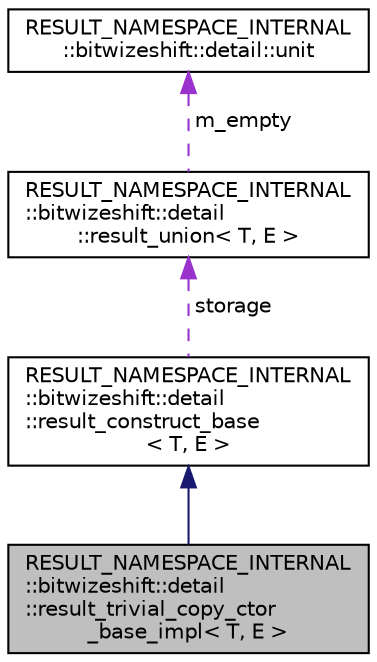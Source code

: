 digraph "RESULT_NAMESPACE_INTERNAL::bitwizeshift::detail::result_trivial_copy_ctor_base_impl&lt; T, E &gt;"
{
 // LATEX_PDF_SIZE
  edge [fontname="Helvetica",fontsize="10",labelfontname="Helvetica",labelfontsize="10"];
  node [fontname="Helvetica",fontsize="10",shape=record];
  Node1 [label="RESULT_NAMESPACE_INTERNAL\l::bitwizeshift::detail\l::result_trivial_copy_ctor\l_base_impl\< T, E \>",height=0.2,width=0.4,color="black", fillcolor="grey75", style="filled", fontcolor="black",tooltip=" "];
  Node2 -> Node1 [dir="back",color="midnightblue",fontsize="10",style="solid",fontname="Helvetica"];
  Node2 [label="RESULT_NAMESPACE_INTERNAL\l::bitwizeshift::detail\l::result_construct_base\l\< T, E \>",height=0.2,width=0.4,color="black", fillcolor="white", style="filled",URL="$da/d58/structRESULT__NAMESPACE__INTERNAL_1_1bitwizeshift_1_1detail_1_1result__construct__base.html",tooltip="Base class of assignment to enable construction and assignment."];
  Node3 -> Node2 [dir="back",color="darkorchid3",fontsize="10",style="dashed",label=" storage" ,fontname="Helvetica"];
  Node3 [label="RESULT_NAMESPACE_INTERNAL\l::bitwizeshift::detail\l::result_union\< T, E \>",height=0.2,width=0.4,color="black", fillcolor="white", style="filled",URL="$dd/d1a/structRESULT__NAMESPACE__INTERNAL_1_1bitwizeshift_1_1detail_1_1result__union.html",tooltip=" "];
  Node4 -> Node3 [dir="back",color="darkorchid3",fontsize="10",style="dashed",label=" m_empty" ,fontname="Helvetica"];
  Node4 [label="RESULT_NAMESPACE_INTERNAL\l::bitwizeshift::detail::unit",height=0.2,width=0.4,color="black", fillcolor="white", style="filled",URL="$db/d49/structRESULT__NAMESPACE__INTERNAL_1_1bitwizeshift_1_1detail_1_1unit.html",tooltip="A standalone monostate object (effectively std::monostate). This exists to allow for void specializat..."];
}
